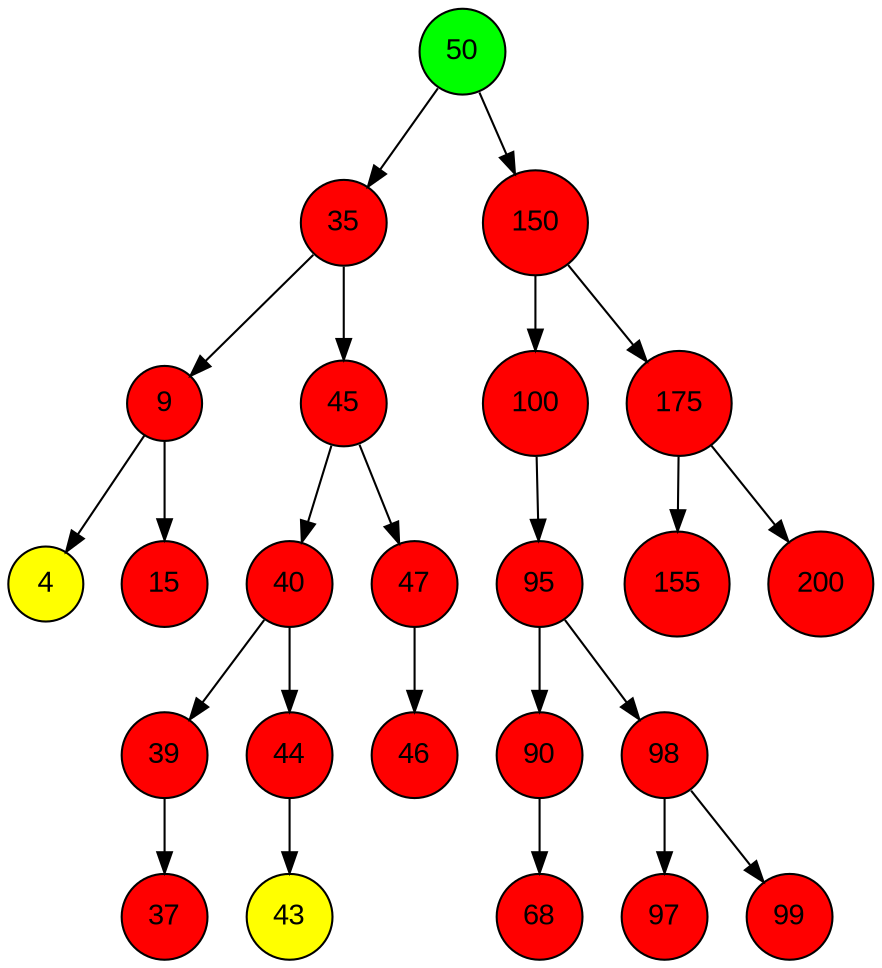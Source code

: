 digraph BST {
    node [fontname="Arial", shape=circle, style=filled, fillcolor=red];
    50 -> 35;
    35 -> 9;
    9 -> 4;
    9 -> 15;
    35 -> 45;
    45 -> 40;
    40 -> 39;
    39 -> 37;
    40 -> 44;
    44 -> 43;
    45 -> 47;
    47 -> 46;
    50 -> 150;
    150 -> 100;
    100 -> 95;
    95 -> 90;
    90 -> 68;
    95 -> 98;
    98 -> 97;
    98 -> 99;
    150 -> 175;
    175 -> 155;
    175 -> 200;
    4 [fontname="Arial", shape=circle, style=filled, fillcolor=yellow];
    43 [fontname="Arial", shape=circle, style=filled, fillcolor=yellow];
    50 [fontname="Arial", shape=circle, style=filled, fillcolor=green];
}
